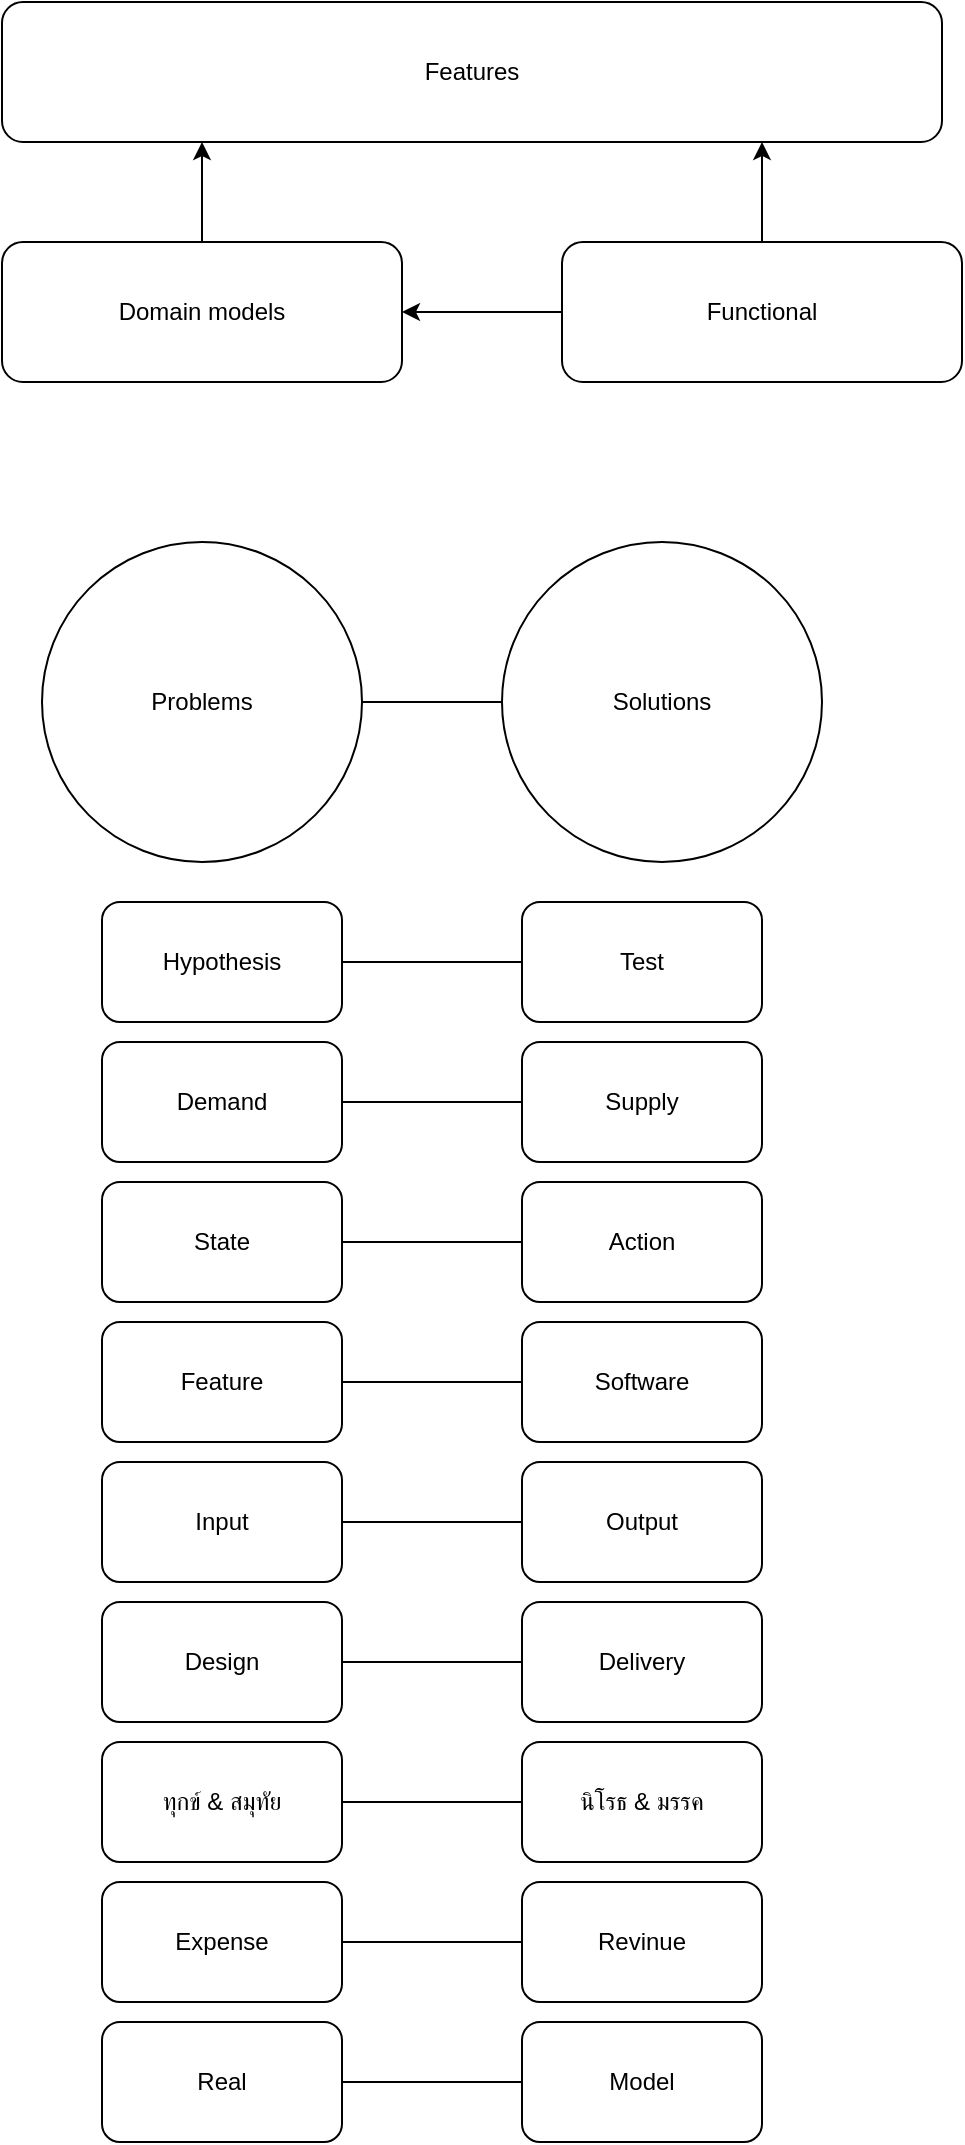 <mxfile version="20.5.3" type="github">
  <diagram id="wP55beBVHh2zMvugGCH-" name="Page-1">
    <mxGraphModel dx="1221" dy="644" grid="1" gridSize="10" guides="1" tooltips="1" connect="1" arrows="1" fold="1" page="1" pageScale="1" pageWidth="850" pageHeight="1100" math="0" shadow="0">
      <root>
        <mxCell id="0" />
        <mxCell id="1" parent="0" />
        <mxCell id="nkrSN00Ps-3T3aqcYMEP-1" value="Features" style="rounded=1;whiteSpace=wrap;html=1;" parent="1" vertex="1">
          <mxGeometry x="160" y="160" width="470" height="70" as="geometry" />
        </mxCell>
        <mxCell id="nkrSN00Ps-3T3aqcYMEP-9" style="edgeStyle=orthogonalEdgeStyle;rounded=0;orthogonalLoop=1;jettySize=auto;html=1;" parent="1" source="nkrSN00Ps-3T3aqcYMEP-2" target="nkrSN00Ps-3T3aqcYMEP-1" edge="1">
          <mxGeometry relative="1" as="geometry">
            <Array as="points">
              <mxPoint x="260" y="240" />
              <mxPoint x="260" y="240" />
            </Array>
          </mxGeometry>
        </mxCell>
        <mxCell id="nkrSN00Ps-3T3aqcYMEP-2" value="Domain models" style="rounded=1;whiteSpace=wrap;html=1;" parent="1" vertex="1">
          <mxGeometry x="160" y="280" width="200" height="70" as="geometry" />
        </mxCell>
        <mxCell id="nkrSN00Ps-3T3aqcYMEP-7" style="edgeStyle=orthogonalEdgeStyle;rounded=0;orthogonalLoop=1;jettySize=auto;html=1;" parent="1" source="nkrSN00Ps-3T3aqcYMEP-3" target="nkrSN00Ps-3T3aqcYMEP-1" edge="1">
          <mxGeometry relative="1" as="geometry">
            <Array as="points">
              <mxPoint x="540" y="250" />
              <mxPoint x="540" y="250" />
            </Array>
          </mxGeometry>
        </mxCell>
        <mxCell id="nkrSN00Ps-3T3aqcYMEP-8" style="edgeStyle=orthogonalEdgeStyle;rounded=0;orthogonalLoop=1;jettySize=auto;html=1;" parent="1" source="nkrSN00Ps-3T3aqcYMEP-3" target="nkrSN00Ps-3T3aqcYMEP-2" edge="1">
          <mxGeometry relative="1" as="geometry" />
        </mxCell>
        <mxCell id="nkrSN00Ps-3T3aqcYMEP-3" value="Functional" style="rounded=1;whiteSpace=wrap;html=1;" parent="1" vertex="1">
          <mxGeometry x="440" y="280" width="200" height="70" as="geometry" />
        </mxCell>
        <mxCell id="pkvyvPbQLIuulHk2n9kL-18" style="edgeStyle=orthogonalEdgeStyle;rounded=0;orthogonalLoop=1;jettySize=auto;html=1;endArrow=none;endFill=0;" edge="1" parent="1" source="pkvyvPbQLIuulHk2n9kL-1" target="pkvyvPbQLIuulHk2n9kL-2">
          <mxGeometry relative="1" as="geometry" />
        </mxCell>
        <mxCell id="pkvyvPbQLIuulHk2n9kL-1" value="Problems" style="ellipse;whiteSpace=wrap;html=1;aspect=fixed;" vertex="1" parent="1">
          <mxGeometry x="180" y="430" width="160" height="160" as="geometry" />
        </mxCell>
        <mxCell id="pkvyvPbQLIuulHk2n9kL-2" value="Solutions" style="ellipse;whiteSpace=wrap;html=1;aspect=fixed;" vertex="1" parent="1">
          <mxGeometry x="410" y="430" width="160" height="160" as="geometry" />
        </mxCell>
        <mxCell id="pkvyvPbQLIuulHk2n9kL-26" style="edgeStyle=orthogonalEdgeStyle;rounded=0;orthogonalLoop=1;jettySize=auto;html=1;endArrow=none;endFill=0;" edge="1" parent="1" source="pkvyvPbQLIuulHk2n9kL-4" target="pkvyvPbQLIuulHk2n9kL-5">
          <mxGeometry relative="1" as="geometry" />
        </mxCell>
        <mxCell id="pkvyvPbQLIuulHk2n9kL-4" value="Hypothesis" style="rounded=1;whiteSpace=wrap;html=1;" vertex="1" parent="1">
          <mxGeometry x="210" y="610" width="120" height="60" as="geometry" />
        </mxCell>
        <mxCell id="pkvyvPbQLIuulHk2n9kL-5" value="Test" style="rounded=1;whiteSpace=wrap;html=1;" vertex="1" parent="1">
          <mxGeometry x="420" y="610" width="120" height="60" as="geometry" />
        </mxCell>
        <mxCell id="pkvyvPbQLIuulHk2n9kL-27" style="edgeStyle=orthogonalEdgeStyle;rounded=0;orthogonalLoop=1;jettySize=auto;html=1;endArrow=none;endFill=0;" edge="1" parent="1" source="pkvyvPbQLIuulHk2n9kL-6" target="pkvyvPbQLIuulHk2n9kL-7">
          <mxGeometry relative="1" as="geometry" />
        </mxCell>
        <mxCell id="pkvyvPbQLIuulHk2n9kL-6" value="Demand" style="rounded=1;whiteSpace=wrap;html=1;" vertex="1" parent="1">
          <mxGeometry x="210" y="680" width="120" height="60" as="geometry" />
        </mxCell>
        <mxCell id="pkvyvPbQLIuulHk2n9kL-7" value="Supply" style="rounded=1;whiteSpace=wrap;html=1;" vertex="1" parent="1">
          <mxGeometry x="420" y="680" width="120" height="60" as="geometry" />
        </mxCell>
        <mxCell id="pkvyvPbQLIuulHk2n9kL-28" style="edgeStyle=orthogonalEdgeStyle;rounded=0;orthogonalLoop=1;jettySize=auto;html=1;endArrow=none;endFill=0;" edge="1" parent="1" source="pkvyvPbQLIuulHk2n9kL-8" target="pkvyvPbQLIuulHk2n9kL-9">
          <mxGeometry relative="1" as="geometry" />
        </mxCell>
        <mxCell id="pkvyvPbQLIuulHk2n9kL-8" value="State" style="rounded=1;whiteSpace=wrap;html=1;" vertex="1" parent="1">
          <mxGeometry x="210" y="750" width="120" height="60" as="geometry" />
        </mxCell>
        <mxCell id="pkvyvPbQLIuulHk2n9kL-9" value="Action" style="rounded=1;whiteSpace=wrap;html=1;" vertex="1" parent="1">
          <mxGeometry x="420" y="750" width="120" height="60" as="geometry" />
        </mxCell>
        <mxCell id="pkvyvPbQLIuulHk2n9kL-29" style="edgeStyle=orthogonalEdgeStyle;rounded=0;orthogonalLoop=1;jettySize=auto;html=1;endArrow=none;endFill=0;" edge="1" parent="1" source="pkvyvPbQLIuulHk2n9kL-10" target="pkvyvPbQLIuulHk2n9kL-11">
          <mxGeometry relative="1" as="geometry" />
        </mxCell>
        <mxCell id="pkvyvPbQLIuulHk2n9kL-10" value="Feature" style="rounded=1;whiteSpace=wrap;html=1;" vertex="1" parent="1">
          <mxGeometry x="210" y="820" width="120" height="60" as="geometry" />
        </mxCell>
        <mxCell id="pkvyvPbQLIuulHk2n9kL-11" value="Software" style="rounded=1;whiteSpace=wrap;html=1;" vertex="1" parent="1">
          <mxGeometry x="420" y="820" width="120" height="60" as="geometry" />
        </mxCell>
        <mxCell id="pkvyvPbQLIuulHk2n9kL-30" style="edgeStyle=orthogonalEdgeStyle;rounded=0;orthogonalLoop=1;jettySize=auto;html=1;endArrow=none;endFill=0;" edge="1" parent="1" source="pkvyvPbQLIuulHk2n9kL-14" target="pkvyvPbQLIuulHk2n9kL-15">
          <mxGeometry relative="1" as="geometry" />
        </mxCell>
        <mxCell id="pkvyvPbQLIuulHk2n9kL-14" value="Input" style="rounded=1;whiteSpace=wrap;html=1;" vertex="1" parent="1">
          <mxGeometry x="210" y="890" width="120" height="60" as="geometry" />
        </mxCell>
        <mxCell id="pkvyvPbQLIuulHk2n9kL-15" value="Output" style="rounded=1;whiteSpace=wrap;html=1;" vertex="1" parent="1">
          <mxGeometry x="420" y="890" width="120" height="60" as="geometry" />
        </mxCell>
        <mxCell id="pkvyvPbQLIuulHk2n9kL-31" style="edgeStyle=orthogonalEdgeStyle;rounded=0;orthogonalLoop=1;jettySize=auto;html=1;endArrow=none;endFill=0;" edge="1" parent="1" source="pkvyvPbQLIuulHk2n9kL-16" target="pkvyvPbQLIuulHk2n9kL-17">
          <mxGeometry relative="1" as="geometry" />
        </mxCell>
        <mxCell id="pkvyvPbQLIuulHk2n9kL-16" value="Design" style="rounded=1;whiteSpace=wrap;html=1;" vertex="1" parent="1">
          <mxGeometry x="210" y="960" width="120" height="60" as="geometry" />
        </mxCell>
        <mxCell id="pkvyvPbQLIuulHk2n9kL-17" value="Delivery" style="rounded=1;whiteSpace=wrap;html=1;" vertex="1" parent="1">
          <mxGeometry x="420" y="960" width="120" height="60" as="geometry" />
        </mxCell>
        <mxCell id="pkvyvPbQLIuulHk2n9kL-34" style="edgeStyle=orthogonalEdgeStyle;rounded=0;orthogonalLoop=1;jettySize=auto;html=1;endArrow=none;endFill=0;" edge="1" parent="1" source="pkvyvPbQLIuulHk2n9kL-32" target="pkvyvPbQLIuulHk2n9kL-33">
          <mxGeometry relative="1" as="geometry" />
        </mxCell>
        <mxCell id="pkvyvPbQLIuulHk2n9kL-32" value="ทุกข์ &amp;amp; สมุทัย" style="rounded=1;whiteSpace=wrap;html=1;" vertex="1" parent="1">
          <mxGeometry x="210" y="1030" width="120" height="60" as="geometry" />
        </mxCell>
        <mxCell id="pkvyvPbQLIuulHk2n9kL-33" value="นิโรธ &amp;amp; มรรค" style="rounded=1;whiteSpace=wrap;html=1;" vertex="1" parent="1">
          <mxGeometry x="420" y="1030" width="120" height="60" as="geometry" />
        </mxCell>
        <mxCell id="pkvyvPbQLIuulHk2n9kL-36" style="edgeStyle=orthogonalEdgeStyle;rounded=0;orthogonalLoop=1;jettySize=auto;html=1;endArrow=none;endFill=0;" edge="1" parent="1" source="pkvyvPbQLIuulHk2n9kL-37" target="pkvyvPbQLIuulHk2n9kL-38">
          <mxGeometry relative="1" as="geometry" />
        </mxCell>
        <mxCell id="pkvyvPbQLIuulHk2n9kL-37" value="Expense" style="rounded=1;whiteSpace=wrap;html=1;" vertex="1" parent="1">
          <mxGeometry x="210" y="1100" width="120" height="60" as="geometry" />
        </mxCell>
        <mxCell id="pkvyvPbQLIuulHk2n9kL-38" value="Revinue" style="rounded=1;whiteSpace=wrap;html=1;" vertex="1" parent="1">
          <mxGeometry x="420" y="1100" width="120" height="60" as="geometry" />
        </mxCell>
        <mxCell id="pkvyvPbQLIuulHk2n9kL-39" style="edgeStyle=orthogonalEdgeStyle;rounded=0;orthogonalLoop=1;jettySize=auto;html=1;endArrow=none;endFill=0;" edge="1" parent="1" source="pkvyvPbQLIuulHk2n9kL-40" target="pkvyvPbQLIuulHk2n9kL-41">
          <mxGeometry relative="1" as="geometry" />
        </mxCell>
        <mxCell id="pkvyvPbQLIuulHk2n9kL-40" value="Real" style="rounded=1;whiteSpace=wrap;html=1;" vertex="1" parent="1">
          <mxGeometry x="210" y="1170" width="120" height="60" as="geometry" />
        </mxCell>
        <mxCell id="pkvyvPbQLIuulHk2n9kL-41" value="Model" style="rounded=1;whiteSpace=wrap;html=1;" vertex="1" parent="1">
          <mxGeometry x="420" y="1170" width="120" height="60" as="geometry" />
        </mxCell>
      </root>
    </mxGraphModel>
  </diagram>
</mxfile>
